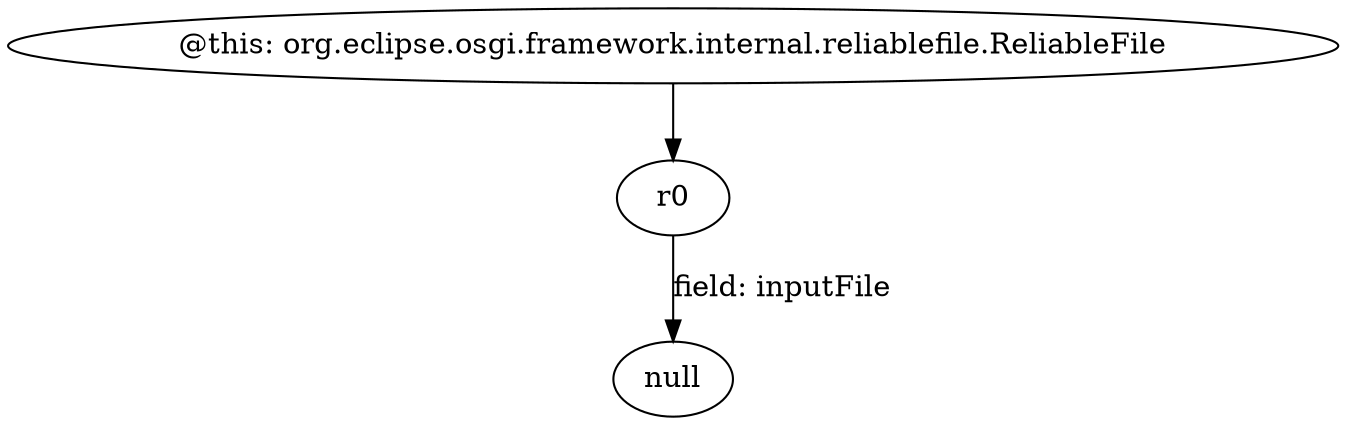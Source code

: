 digraph g {
0[label="@this: org.eclipse.osgi.framework.internal.reliablefile.ReliableFile"]
1[label="r0"]
0->1[label=""]
2[label="null"]
1->2[label="field: inputFile"]
}